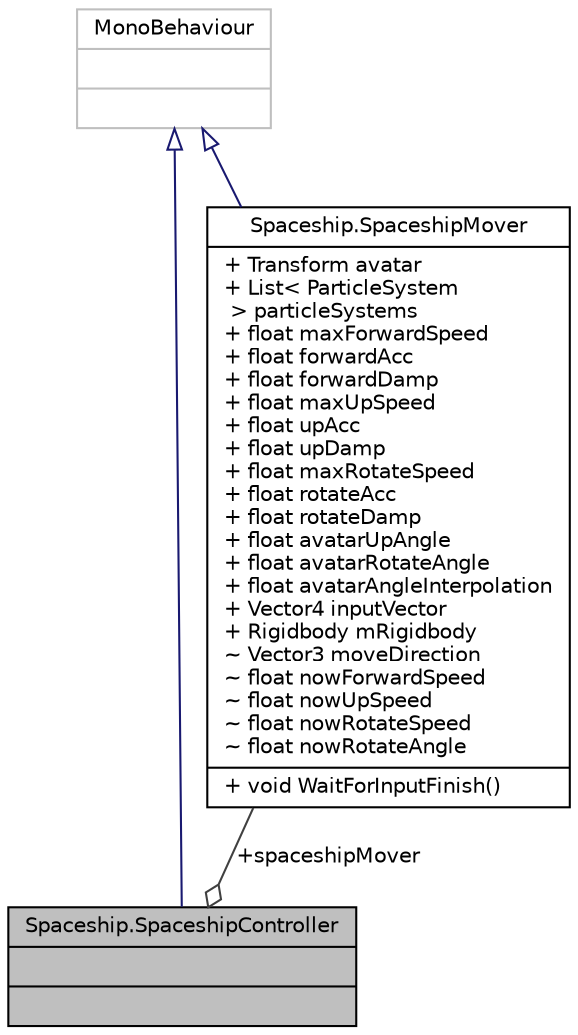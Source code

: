 digraph "Spaceship.SpaceshipController"
{
 // INTERACTIVE_SVG=YES
 // LATEX_PDF_SIZE
  edge [fontname="Helvetica",fontsize="10",labelfontname="Helvetica",labelfontsize="10"];
  node [fontname="Helvetica",fontsize="10",shape=record];
  Node1 [label="{Spaceship.SpaceshipController\n||}",height=0.2,width=0.4,color="black", fillcolor="grey75", style="filled", fontcolor="black",tooltip=" "];
  Node2 -> Node1 [dir="back",color="midnightblue",fontsize="10",style="solid",arrowtail="onormal",fontname="Helvetica"];
  Node2 [label="{MonoBehaviour\n||}",height=0.2,width=0.4,color="grey75", fillcolor="white", style="filled",tooltip=" "];
  Node3 -> Node1 [color="grey25",fontsize="10",style="solid",label=" +spaceshipMover" ,arrowhead="odiamond",fontname="Helvetica"];
  Node3 [label="{Spaceship.SpaceshipMover\n|+ Transform avatar\l+ List\< ParticleSystem\l \> particleSystems\l+ float maxForwardSpeed\l+ float forwardAcc\l+ float forwardDamp\l+ float maxUpSpeed\l+ float upAcc\l+ float upDamp\l+ float maxRotateSpeed\l+ float rotateAcc\l+ float rotateDamp\l+ float avatarUpAngle\l+ float avatarRotateAngle\l+ float avatarAngleInterpolation\l+ Vector4 inputVector\l+ Rigidbody mRigidbody\l~ Vector3 moveDirection\l~ float nowForwardSpeed\l~ float nowUpSpeed\l~ float nowRotateSpeed\l~ float nowRotateAngle\l|+ void WaitForInputFinish()\l}",height=0.2,width=0.4,color="black", fillcolor="white", style="filled",URL="$class_spaceship_1_1_spaceship_mover.html",tooltip=" "];
  Node2 -> Node3 [dir="back",color="midnightblue",fontsize="10",style="solid",arrowtail="onormal",fontname="Helvetica"];
}

